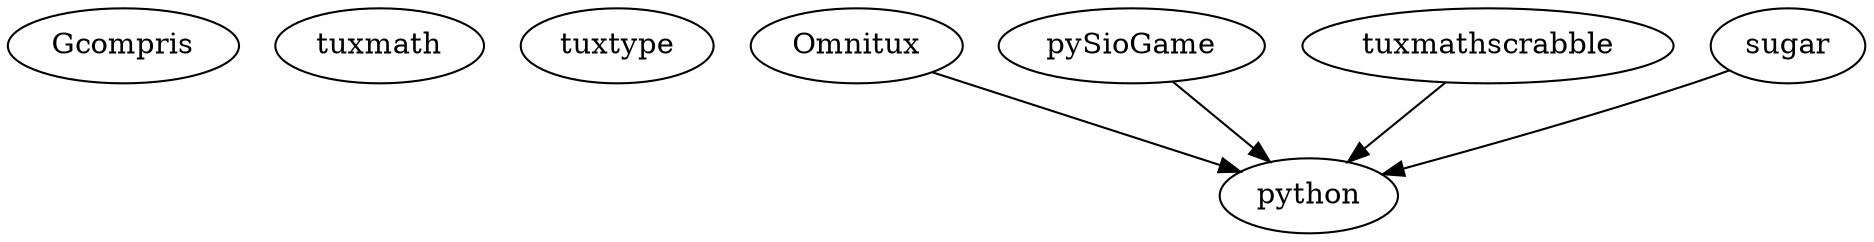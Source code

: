 digraph G {
	graph [layout=dot]

Gcompris 
tuxmath
tuxtype

Omnitux -> python
pySioGame ->python
tuxmathscrabble -> python
sugar->python

 
}


